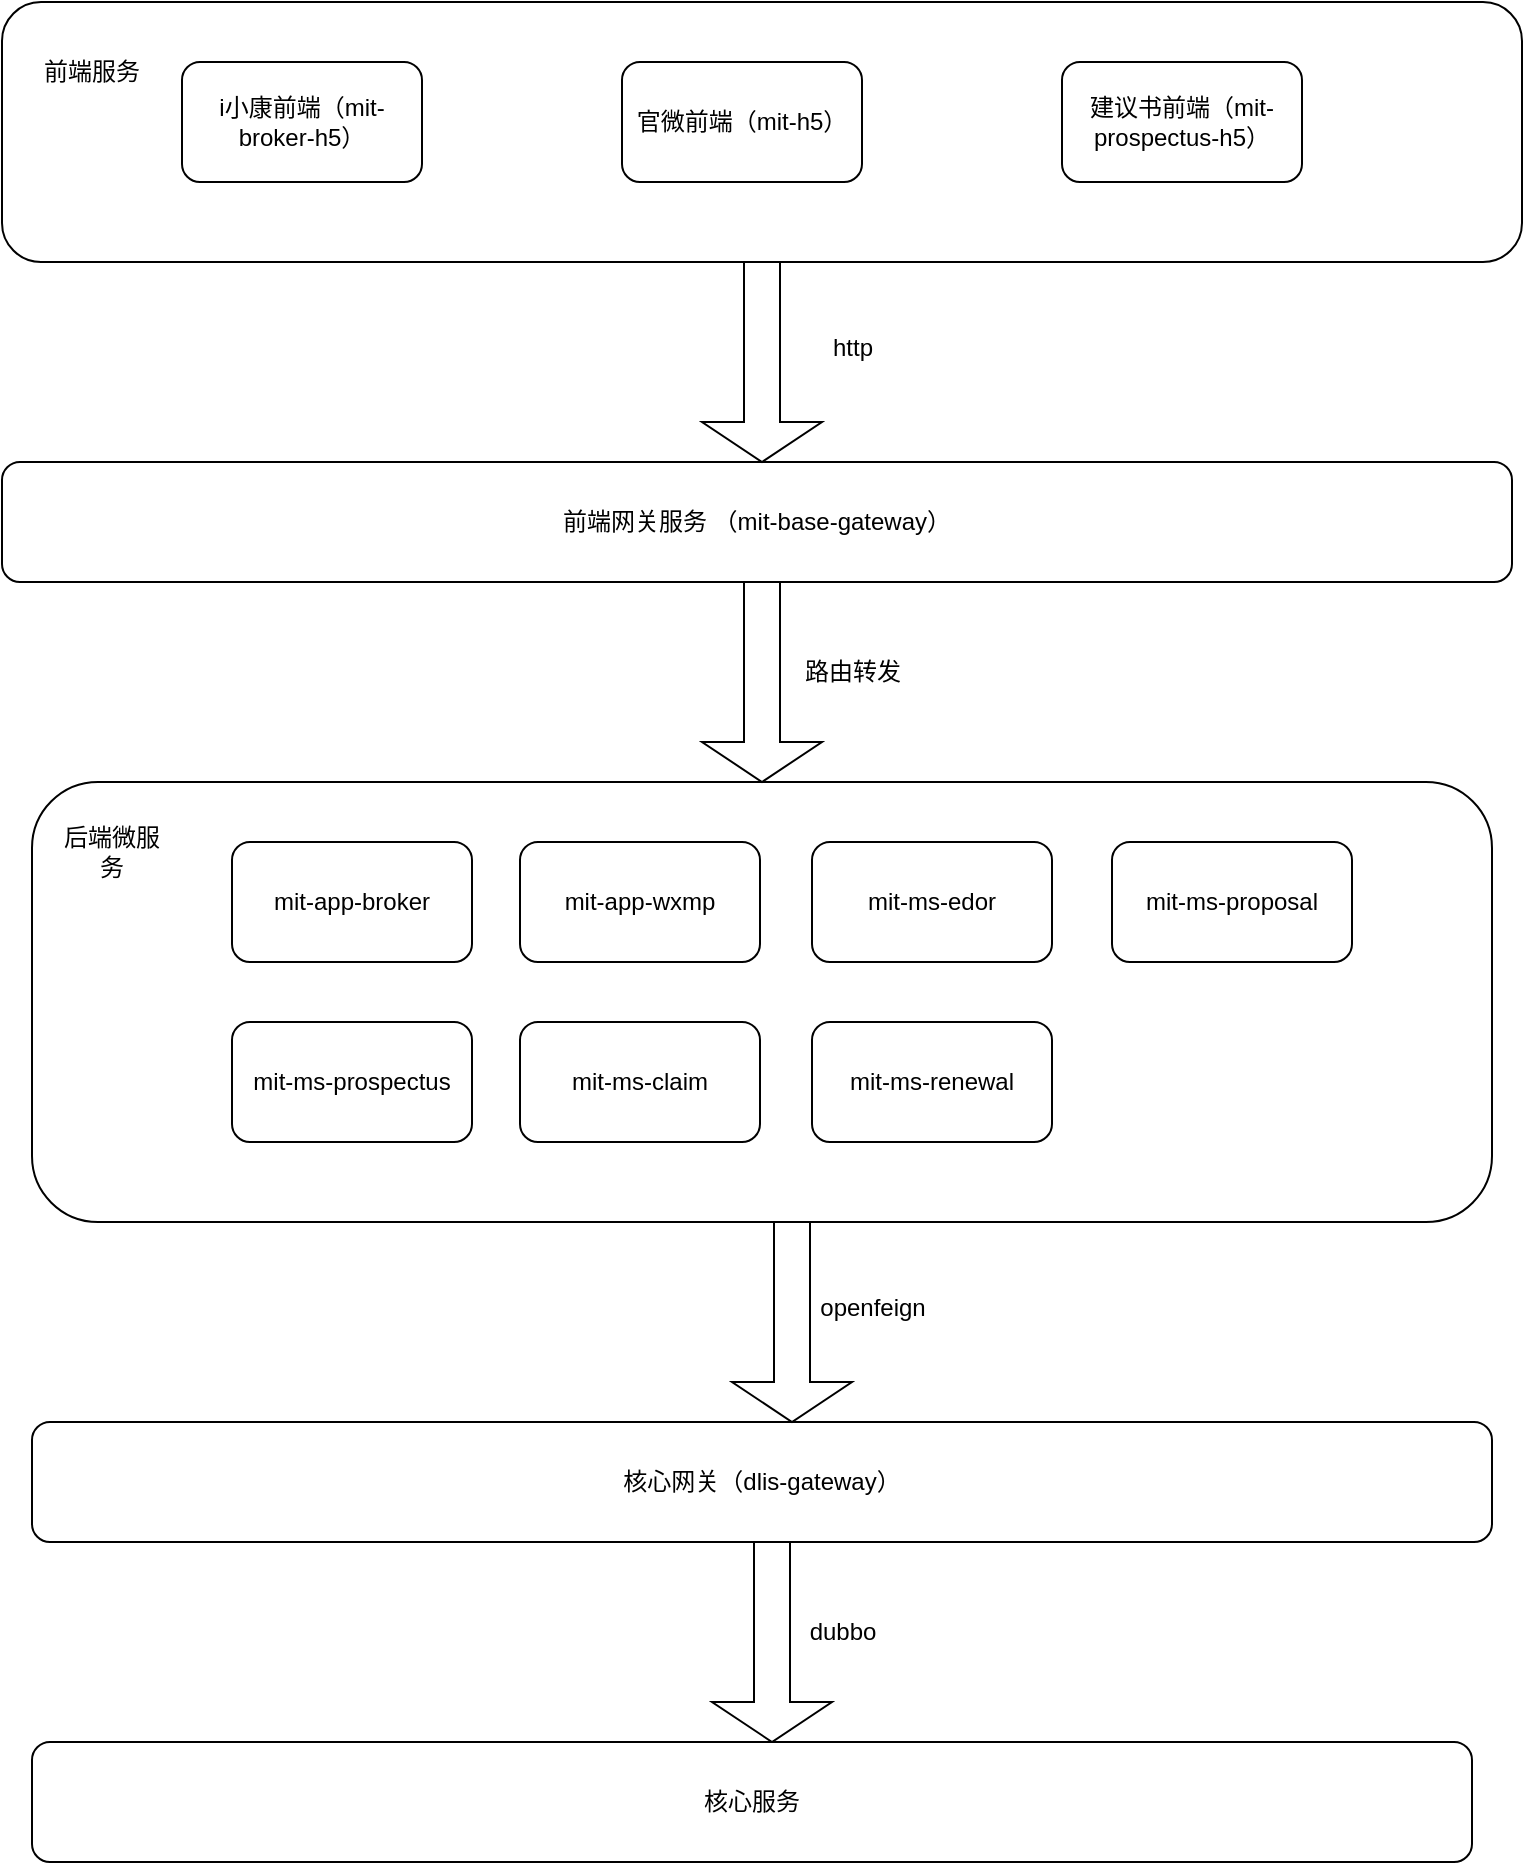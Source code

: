 <mxfile version="24.6.5" type="github">
  <diagram name="第 1 页" id="_X20oZnj2oeGaRqEeRO1">
    <mxGraphModel dx="1042" dy="1704" grid="1" gridSize="10" guides="1" tooltips="1" connect="1" arrows="1" fold="1" page="1" pageScale="1" pageWidth="827" pageHeight="1169" math="0" shadow="0">
      <root>
        <mxCell id="0" />
        <mxCell id="1" parent="0" />
        <mxCell id="McvQNvvj3fj_HykaEaG_-20" value="" style="rounded=1;whiteSpace=wrap;html=1;" vertex="1" parent="1">
          <mxGeometry x="105" y="-230" width="760" height="130" as="geometry" />
        </mxCell>
        <mxCell id="McvQNvvj3fj_HykaEaG_-9" value="i小康前端（mit-broker-h5）" style="rounded=1;whiteSpace=wrap;html=1;" vertex="1" parent="1">
          <mxGeometry x="195" y="-200" width="120" height="60" as="geometry" />
        </mxCell>
        <mxCell id="McvQNvvj3fj_HykaEaG_-10" value="官微前端（mit-h5）" style="rounded=1;whiteSpace=wrap;html=1;" vertex="1" parent="1">
          <mxGeometry x="415" y="-200" width="120" height="60" as="geometry" />
        </mxCell>
        <mxCell id="McvQNvvj3fj_HykaEaG_-11" value="前端网关服务 （mit-base-gateway）" style="rounded=1;whiteSpace=wrap;html=1;" vertex="1" parent="1">
          <mxGeometry x="105" width="755" height="60" as="geometry" />
        </mxCell>
        <mxCell id="McvQNvvj3fj_HykaEaG_-12" value="建议书前端（mit-prospectus-h5）" style="rounded=1;whiteSpace=wrap;html=1;" vertex="1" parent="1">
          <mxGeometry x="635" y="-200" width="120" height="60" as="geometry" />
        </mxCell>
        <mxCell id="McvQNvvj3fj_HykaEaG_-22" value="" style="group" vertex="1" connectable="0" parent="1">
          <mxGeometry x="120" y="160" width="730" height="220" as="geometry" />
        </mxCell>
        <mxCell id="McvQNvvj3fj_HykaEaG_-18" value="" style="rounded=1;whiteSpace=wrap;html=1;" vertex="1" parent="McvQNvvj3fj_HykaEaG_-22">
          <mxGeometry width="730" height="220" as="geometry" />
        </mxCell>
        <mxCell id="McvQNvvj3fj_HykaEaG_-7" value="mit-app-broker" style="rounded=1;whiteSpace=wrap;html=1;" vertex="1" parent="McvQNvvj3fj_HykaEaG_-22">
          <mxGeometry x="100" y="30" width="120" height="60" as="geometry" />
        </mxCell>
        <mxCell id="McvQNvvj3fj_HykaEaG_-8" value="mit-app-wxmp" style="rounded=1;whiteSpace=wrap;html=1;" vertex="1" parent="McvQNvvj3fj_HykaEaG_-22">
          <mxGeometry x="244" y="30" width="120" height="60" as="geometry" />
        </mxCell>
        <mxCell id="McvQNvvj3fj_HykaEaG_-13" value="mit-ms-edor" style="rounded=1;whiteSpace=wrap;html=1;" vertex="1" parent="McvQNvvj3fj_HykaEaG_-22">
          <mxGeometry x="390" y="30" width="120" height="60" as="geometry" />
        </mxCell>
        <mxCell id="McvQNvvj3fj_HykaEaG_-14" value="mit-ms-proposal" style="rounded=1;whiteSpace=wrap;html=1;" vertex="1" parent="McvQNvvj3fj_HykaEaG_-22">
          <mxGeometry x="540" y="30" width="120" height="60" as="geometry" />
        </mxCell>
        <mxCell id="McvQNvvj3fj_HykaEaG_-15" value="mit-ms-prospectus" style="rounded=1;whiteSpace=wrap;html=1;" vertex="1" parent="McvQNvvj3fj_HykaEaG_-22">
          <mxGeometry x="100" y="120" width="120" height="60" as="geometry" />
        </mxCell>
        <mxCell id="McvQNvvj3fj_HykaEaG_-16" value="mit-ms-claim" style="rounded=1;whiteSpace=wrap;html=1;" vertex="1" parent="McvQNvvj3fj_HykaEaG_-22">
          <mxGeometry x="244" y="120" width="120" height="60" as="geometry" />
        </mxCell>
        <mxCell id="McvQNvvj3fj_HykaEaG_-17" value="mit-ms-renewal" style="rounded=1;whiteSpace=wrap;html=1;" vertex="1" parent="McvQNvvj3fj_HykaEaG_-22">
          <mxGeometry x="390" y="120" width="120" height="60" as="geometry" />
        </mxCell>
        <mxCell id="McvQNvvj3fj_HykaEaG_-21" value="后端微服务" style="text;html=1;align=center;verticalAlign=middle;whiteSpace=wrap;rounded=0;" vertex="1" parent="McvQNvvj3fj_HykaEaG_-22">
          <mxGeometry x="10" y="20" width="60" height="30" as="geometry" />
        </mxCell>
        <mxCell id="McvQNvvj3fj_HykaEaG_-23" value="前端服务" style="text;html=1;align=center;verticalAlign=middle;whiteSpace=wrap;rounded=0;" vertex="1" parent="1">
          <mxGeometry x="120" y="-210" width="60" height="30" as="geometry" />
        </mxCell>
        <mxCell id="McvQNvvj3fj_HykaEaG_-24" value="" style="shape=singleArrow;direction=south;whiteSpace=wrap;html=1;" vertex="1" parent="1">
          <mxGeometry x="455" y="-100" width="60" height="100" as="geometry" />
        </mxCell>
        <mxCell id="McvQNvvj3fj_HykaEaG_-25" value="http" style="text;html=1;align=center;verticalAlign=middle;resizable=0;points=[];autosize=1;strokeColor=none;fillColor=none;" vertex="1" parent="1">
          <mxGeometry x="510" y="-72" width="40" height="30" as="geometry" />
        </mxCell>
        <mxCell id="McvQNvvj3fj_HykaEaG_-26" value="" style="shape=singleArrow;direction=south;whiteSpace=wrap;html=1;" vertex="1" parent="1">
          <mxGeometry x="455" y="60" width="60" height="100" as="geometry" />
        </mxCell>
        <mxCell id="McvQNvvj3fj_HykaEaG_-27" value="路由转发" style="text;html=1;align=center;verticalAlign=middle;resizable=0;points=[];autosize=1;strokeColor=none;fillColor=none;" vertex="1" parent="1">
          <mxGeometry x="495" y="90" width="70" height="30" as="geometry" />
        </mxCell>
        <mxCell id="McvQNvvj3fj_HykaEaG_-28" value="核心网关（dlis-gateway）" style="rounded=1;whiteSpace=wrap;html=1;" vertex="1" parent="1">
          <mxGeometry x="120" y="480" width="730" height="60" as="geometry" />
        </mxCell>
        <mxCell id="McvQNvvj3fj_HykaEaG_-29" value="" style="shape=singleArrow;direction=south;whiteSpace=wrap;html=1;" vertex="1" parent="1">
          <mxGeometry x="470" y="380" width="60" height="100" as="geometry" />
        </mxCell>
        <mxCell id="McvQNvvj3fj_HykaEaG_-30" value="openfeign" style="text;html=1;align=center;verticalAlign=middle;resizable=0;points=[];autosize=1;strokeColor=none;fillColor=none;" vertex="1" parent="1">
          <mxGeometry x="500" y="408" width="80" height="30" as="geometry" />
        </mxCell>
        <mxCell id="McvQNvvj3fj_HykaEaG_-32" value="" style="shape=singleArrow;direction=south;whiteSpace=wrap;html=1;" vertex="1" parent="1">
          <mxGeometry x="460" y="540" width="60" height="100" as="geometry" />
        </mxCell>
        <mxCell id="McvQNvvj3fj_HykaEaG_-34" value="核心服务" style="rounded=1;whiteSpace=wrap;html=1;" vertex="1" parent="1">
          <mxGeometry x="120" y="640" width="720" height="60" as="geometry" />
        </mxCell>
        <mxCell id="McvQNvvj3fj_HykaEaG_-35" value="dubbo" style="text;html=1;align=center;verticalAlign=middle;resizable=0;points=[];autosize=1;strokeColor=none;fillColor=none;" vertex="1" parent="1">
          <mxGeometry x="495" y="570" width="60" height="30" as="geometry" />
        </mxCell>
      </root>
    </mxGraphModel>
  </diagram>
</mxfile>

